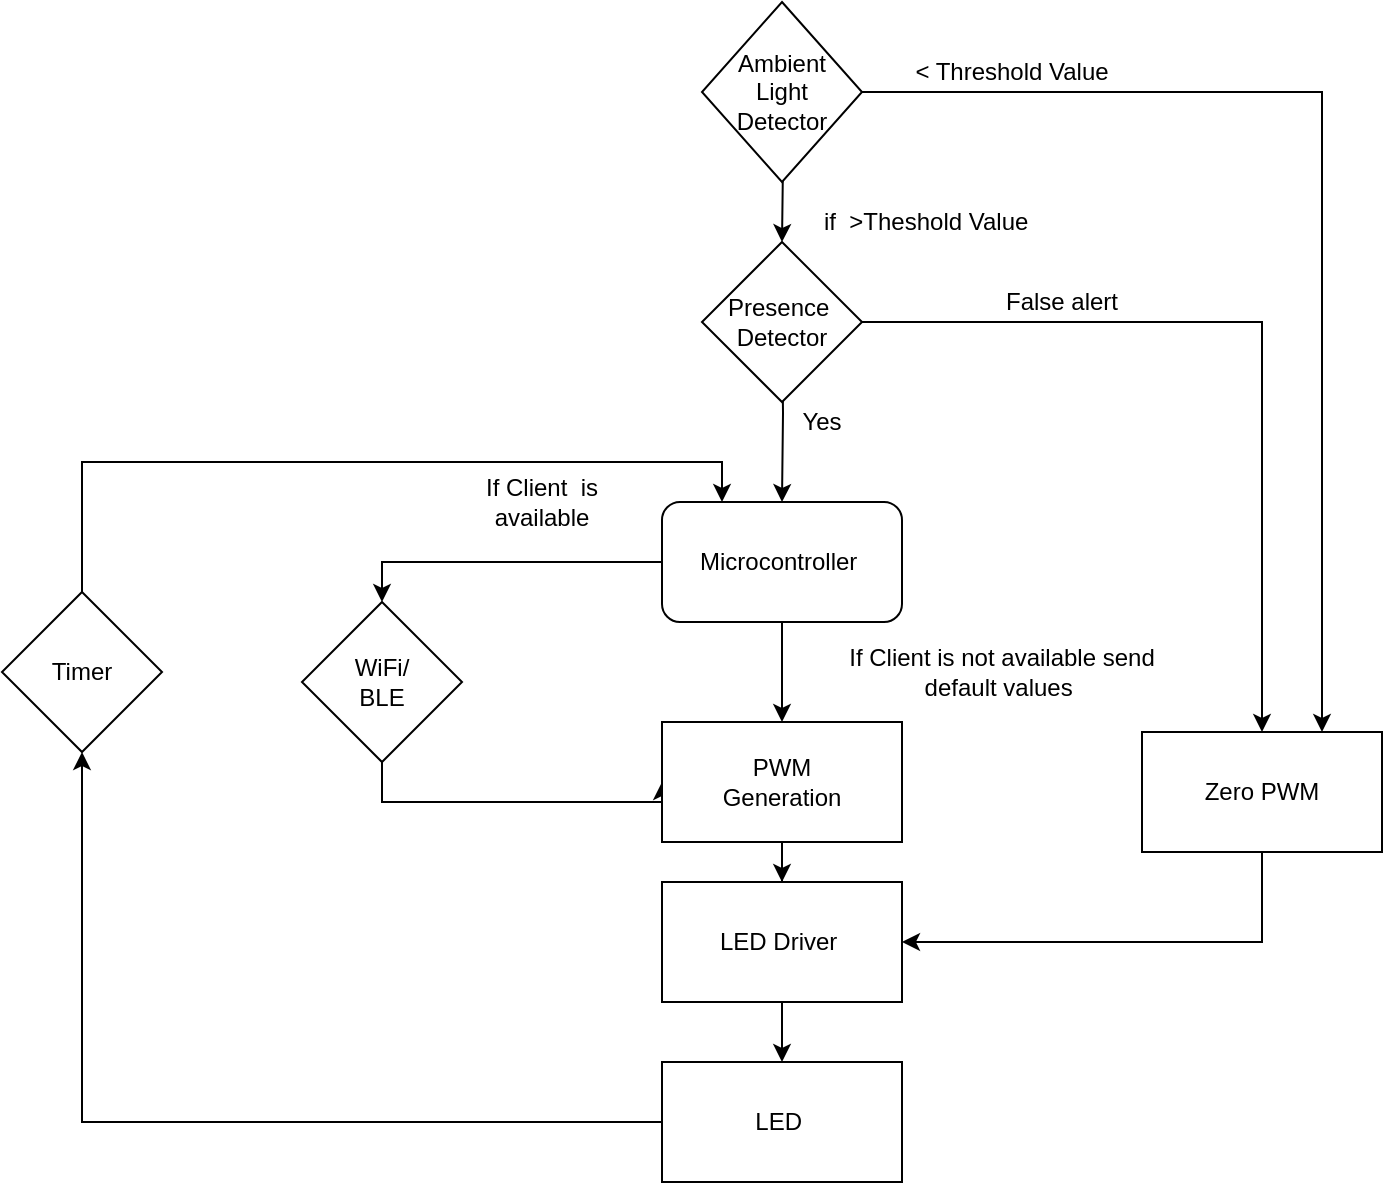 <mxfile pages="1" version="11.2.3" type="github"><diagram id="GRaurX3HVcgkXK8La4Pc" name="Page-1"><mxGraphModel dx="1019" dy="522" grid="1" gridSize="10" guides="1" tooltips="1" connect="1" arrows="1" fold="1" page="1" pageScale="1" pageWidth="1100" pageHeight="850" math="0" shadow="0"><root><mxCell id="0"/><mxCell id="1" parent="0"/><mxCell id="gqhYtNWV0clG20DjC9D--4" value="" style="edgeStyle=orthogonalEdgeStyle;rounded=0;orthogonalLoop=1;jettySize=auto;html=1;entryX=0.5;entryY=0;entryDx=0;entryDy=0;" parent="1" target="gqhYtNWV0clG20DjC9D--13" edge="1"><mxGeometry relative="1" as="geometry"><mxPoint x="530" y="70" as="sourcePoint"/><mxPoint x="530" y="130" as="targetPoint"/></mxGeometry></mxCell><mxCell id="gqhYtNWV0clG20DjC9D--9" value="" style="edgeStyle=orthogonalEdgeStyle;rounded=0;orthogonalLoop=1;jettySize=auto;html=1;" parent="1" target="gqhYtNWV0clG20DjC9D--8" edge="1"><mxGeometry relative="1" as="geometry"><mxPoint x="530" y="190" as="sourcePoint"/></mxGeometry></mxCell><mxCell id="gqhYtNWV0clG20DjC9D--16" value="" style="edgeStyle=orthogonalEdgeStyle;rounded=0;orthogonalLoop=1;jettySize=auto;html=1;entryX=0.5;entryY=0;entryDx=0;entryDy=0;" parent="1" source="gqhYtNWV0clG20DjC9D--8" target="gqhYtNWV0clG20DjC9D--14" edge="1"><mxGeometry relative="1" as="geometry"><mxPoint x="390" y="300" as="targetPoint"/></mxGeometry></mxCell><mxCell id="gqhYtNWV0clG20DjC9D--21" value="" style="edgeStyle=orthogonalEdgeStyle;rounded=0;orthogonalLoop=1;jettySize=auto;html=1;" parent="1" source="gqhYtNWV0clG20DjC9D--8" target="gqhYtNWV0clG20DjC9D--17" edge="1"><mxGeometry relative="1" as="geometry"/></mxCell><mxCell id="gqhYtNWV0clG20DjC9D--8" value="Microcontroller&amp;nbsp;" style="rounded=1;whiteSpace=wrap;html=1;" parent="1" vertex="1"><mxGeometry x="470" y="280" width="120" height="60" as="geometry"/></mxCell><mxCell id="gqhYtNWV0clG20DjC9D--5" value="if&amp;nbsp; &amp;gt;Theshold Value" style="text;html=1;resizable=0;points=[];autosize=1;align=left;verticalAlign=top;spacingTop=-4;" parent="1" vertex="1"><mxGeometry x="549" y="130" width="120" height="10" as="geometry"/></mxCell><mxCell id="gqhYtNWV0clG20DjC9D--11" value="Yes" style="text;html=1;strokeColor=none;fillColor=none;align=center;verticalAlign=middle;whiteSpace=wrap;rounded=0;" parent="1" vertex="1"><mxGeometry x="530" y="230" width="40" height="20" as="geometry"/></mxCell><mxCell id="gqhYtNWV0clG20DjC9D--32" value="" style="edgeStyle=orthogonalEdgeStyle;rounded=0;orthogonalLoop=1;jettySize=auto;html=1;entryX=0.75;entryY=0;entryDx=0;entryDy=0;" parent="1" source="gqhYtNWV0clG20DjC9D--12" target="gqhYtNWV0clG20DjC9D--30" edge="1"><mxGeometry relative="1" as="geometry"><mxPoint x="800" y="390" as="targetPoint"/></mxGeometry></mxCell><mxCell id="gqhYtNWV0clG20DjC9D--12" value="&lt;span style=&quot;white-space: normal&quot;&gt;Ambient &lt;br&gt;Light&lt;/span&gt;&lt;br style=&quot;white-space: normal&quot;&gt;&lt;span style=&quot;white-space: normal&quot;&gt;Detector&lt;/span&gt;" style="rhombus;whiteSpace=wrap;html=1;" parent="1" vertex="1"><mxGeometry x="490" y="30" width="80" height="90" as="geometry"/></mxCell><mxCell id="gqhYtNWV0clG20DjC9D--34" value="" style="edgeStyle=orthogonalEdgeStyle;rounded=0;orthogonalLoop=1;jettySize=auto;html=1;entryX=0.5;entryY=0;entryDx=0;entryDy=0;" parent="1" source="gqhYtNWV0clG20DjC9D--13" target="gqhYtNWV0clG20DjC9D--30" edge="1"><mxGeometry relative="1" as="geometry"><mxPoint x="650" y="190" as="targetPoint"/></mxGeometry></mxCell><mxCell id="gqhYtNWV0clG20DjC9D--13" value="&lt;span style=&quot;white-space: normal&quot;&gt;Presence&amp;nbsp;&lt;/span&gt;&lt;br style=&quot;white-space: normal&quot;&gt;&lt;span style=&quot;white-space: normal&quot;&gt;Detector&lt;/span&gt;" style="rhombus;whiteSpace=wrap;html=1;" parent="1" vertex="1"><mxGeometry x="490" y="150" width="80" height="80" as="geometry"/></mxCell><mxCell id="gqhYtNWV0clG20DjC9D--19" value="" style="edgeStyle=orthogonalEdgeStyle;rounded=0;orthogonalLoop=1;jettySize=auto;html=1;entryX=0;entryY=0.5;entryDx=0;entryDy=0;" parent="1" source="gqhYtNWV0clG20DjC9D--14" target="gqhYtNWV0clG20DjC9D--17" edge="1"><mxGeometry relative="1" as="geometry"><mxPoint x="330" y="420" as="targetPoint"/><Array as="points"><mxPoint x="330" y="430"/></Array></mxGeometry></mxCell><mxCell id="gqhYtNWV0clG20DjC9D--14" value="WiFi/&lt;br&gt;BLE" style="rhombus;whiteSpace=wrap;html=1;" parent="1" vertex="1"><mxGeometry x="290" y="330" width="80" height="80" as="geometry"/></mxCell><mxCell id="gqhYtNWV0clG20DjC9D--24" value="" style="edgeStyle=orthogonalEdgeStyle;rounded=0;orthogonalLoop=1;jettySize=auto;html=1;" parent="1" source="gqhYtNWV0clG20DjC9D--17" target="gqhYtNWV0clG20DjC9D--23" edge="1"><mxGeometry relative="1" as="geometry"/></mxCell><mxCell id="gqhYtNWV0clG20DjC9D--17" value="PWM&lt;br&gt;Generation" style="rounded=0;whiteSpace=wrap;html=1;" parent="1" vertex="1"><mxGeometry x="470" y="390" width="120" height="60" as="geometry"/></mxCell><mxCell id="gqhYtNWV0clG20DjC9D--20" value="If Client&amp;nbsp; is available" style="text;html=1;strokeColor=none;fillColor=none;align=center;verticalAlign=middle;whiteSpace=wrap;rounded=0;" parent="1" vertex="1"><mxGeometry x="370" y="270" width="80" height="20" as="geometry"/></mxCell><mxCell id="gqhYtNWV0clG20DjC9D--22" value="If Client is not available send default values&amp;nbsp;" style="text;html=1;strokeColor=none;fillColor=none;align=center;verticalAlign=middle;whiteSpace=wrap;rounded=0;" parent="1" vertex="1"><mxGeometry x="550" y="355" width="180" height="20" as="geometry"/></mxCell><mxCell id="gqhYtNWV0clG20DjC9D--26" value="" style="edgeStyle=orthogonalEdgeStyle;rounded=0;orthogonalLoop=1;jettySize=auto;html=1;" parent="1" source="gqhYtNWV0clG20DjC9D--23" target="gqhYtNWV0clG20DjC9D--25" edge="1"><mxGeometry relative="1" as="geometry"/></mxCell><mxCell id="gqhYtNWV0clG20DjC9D--23" value="LED Driver&amp;nbsp;" style="rounded=0;whiteSpace=wrap;html=1;" parent="1" vertex="1"><mxGeometry x="470" y="470" width="120" height="60" as="geometry"/></mxCell><mxCell id="gqhYtNWV0clG20DjC9D--25" value="LED&amp;nbsp;" style="rounded=0;whiteSpace=wrap;html=1;" parent="1" vertex="1"><mxGeometry x="470" y="560" width="120" height="60" as="geometry"/></mxCell><mxCell id="gqhYtNWV0clG20DjC9D--38" value="" style="edgeStyle=orthogonalEdgeStyle;rounded=0;orthogonalLoop=1;jettySize=auto;html=1;entryX=1;entryY=0.5;entryDx=0;entryDy=0;" parent="1" source="gqhYtNWV0clG20DjC9D--30" target="gqhYtNWV0clG20DjC9D--23" edge="1"><mxGeometry relative="1" as="geometry"><mxPoint x="770" y="535" as="targetPoint"/><Array as="points"><mxPoint x="770" y="500"/></Array></mxGeometry></mxCell><mxCell id="gqhYtNWV0clG20DjC9D--30" value="Zero PWM" style="rounded=0;whiteSpace=wrap;html=1;" parent="1" vertex="1"><mxGeometry x="710" y="395" width="120" height="60" as="geometry"/></mxCell><mxCell id="gqhYtNWV0clG20DjC9D--35" value="False alert" style="text;html=1;strokeColor=none;fillColor=none;align=center;verticalAlign=middle;whiteSpace=wrap;rounded=0;" parent="1" vertex="1"><mxGeometry x="630" y="170" width="80" height="20" as="geometry"/></mxCell><mxCell id="gqhYtNWV0clG20DjC9D--36" value="&amp;lt; Threshold Value" style="text;html=1;strokeColor=none;fillColor=none;align=center;verticalAlign=middle;whiteSpace=wrap;rounded=0;" parent="1" vertex="1"><mxGeometry x="580" y="55" width="130" height="20" as="geometry"/></mxCell><mxCell id="mAjBEOgrtQWXxGy7jcK0-3" value="" style="edgeStyle=orthogonalEdgeStyle;rounded=0;orthogonalLoop=1;jettySize=auto;html=1;entryX=0.25;entryY=0;entryDx=0;entryDy=0;" edge="1" parent="1" source="gqhYtNWV0clG20DjC9D--44" target="gqhYtNWV0clG20DjC9D--8"><mxGeometry relative="1" as="geometry"><mxPoint x="180" y="245" as="targetPoint"/><Array as="points"><mxPoint x="180" y="260"/><mxPoint x="500" y="260"/></Array></mxGeometry></mxCell><mxCell id="gqhYtNWV0clG20DjC9D--44" value="Timer" style="rhombus;whiteSpace=wrap;html=1;" parent="1" vertex="1"><mxGeometry x="140" y="325" width="80" height="80" as="geometry"/></mxCell><mxCell id="mAjBEOgrtQWXxGy7jcK0-1" value="" style="edgeStyle=orthogonalEdgeStyle;rounded=0;orthogonalLoop=1;jettySize=auto;html=1;" edge="1" parent="1" source="gqhYtNWV0clG20DjC9D--25" target="gqhYtNWV0clG20DjC9D--44"><mxGeometry relative="1" as="geometry"><mxPoint x="180" y="240" as="targetPoint"/><mxPoint x="470" y="590" as="sourcePoint"/></mxGeometry></mxCell></root></mxGraphModel></diagram></mxfile>